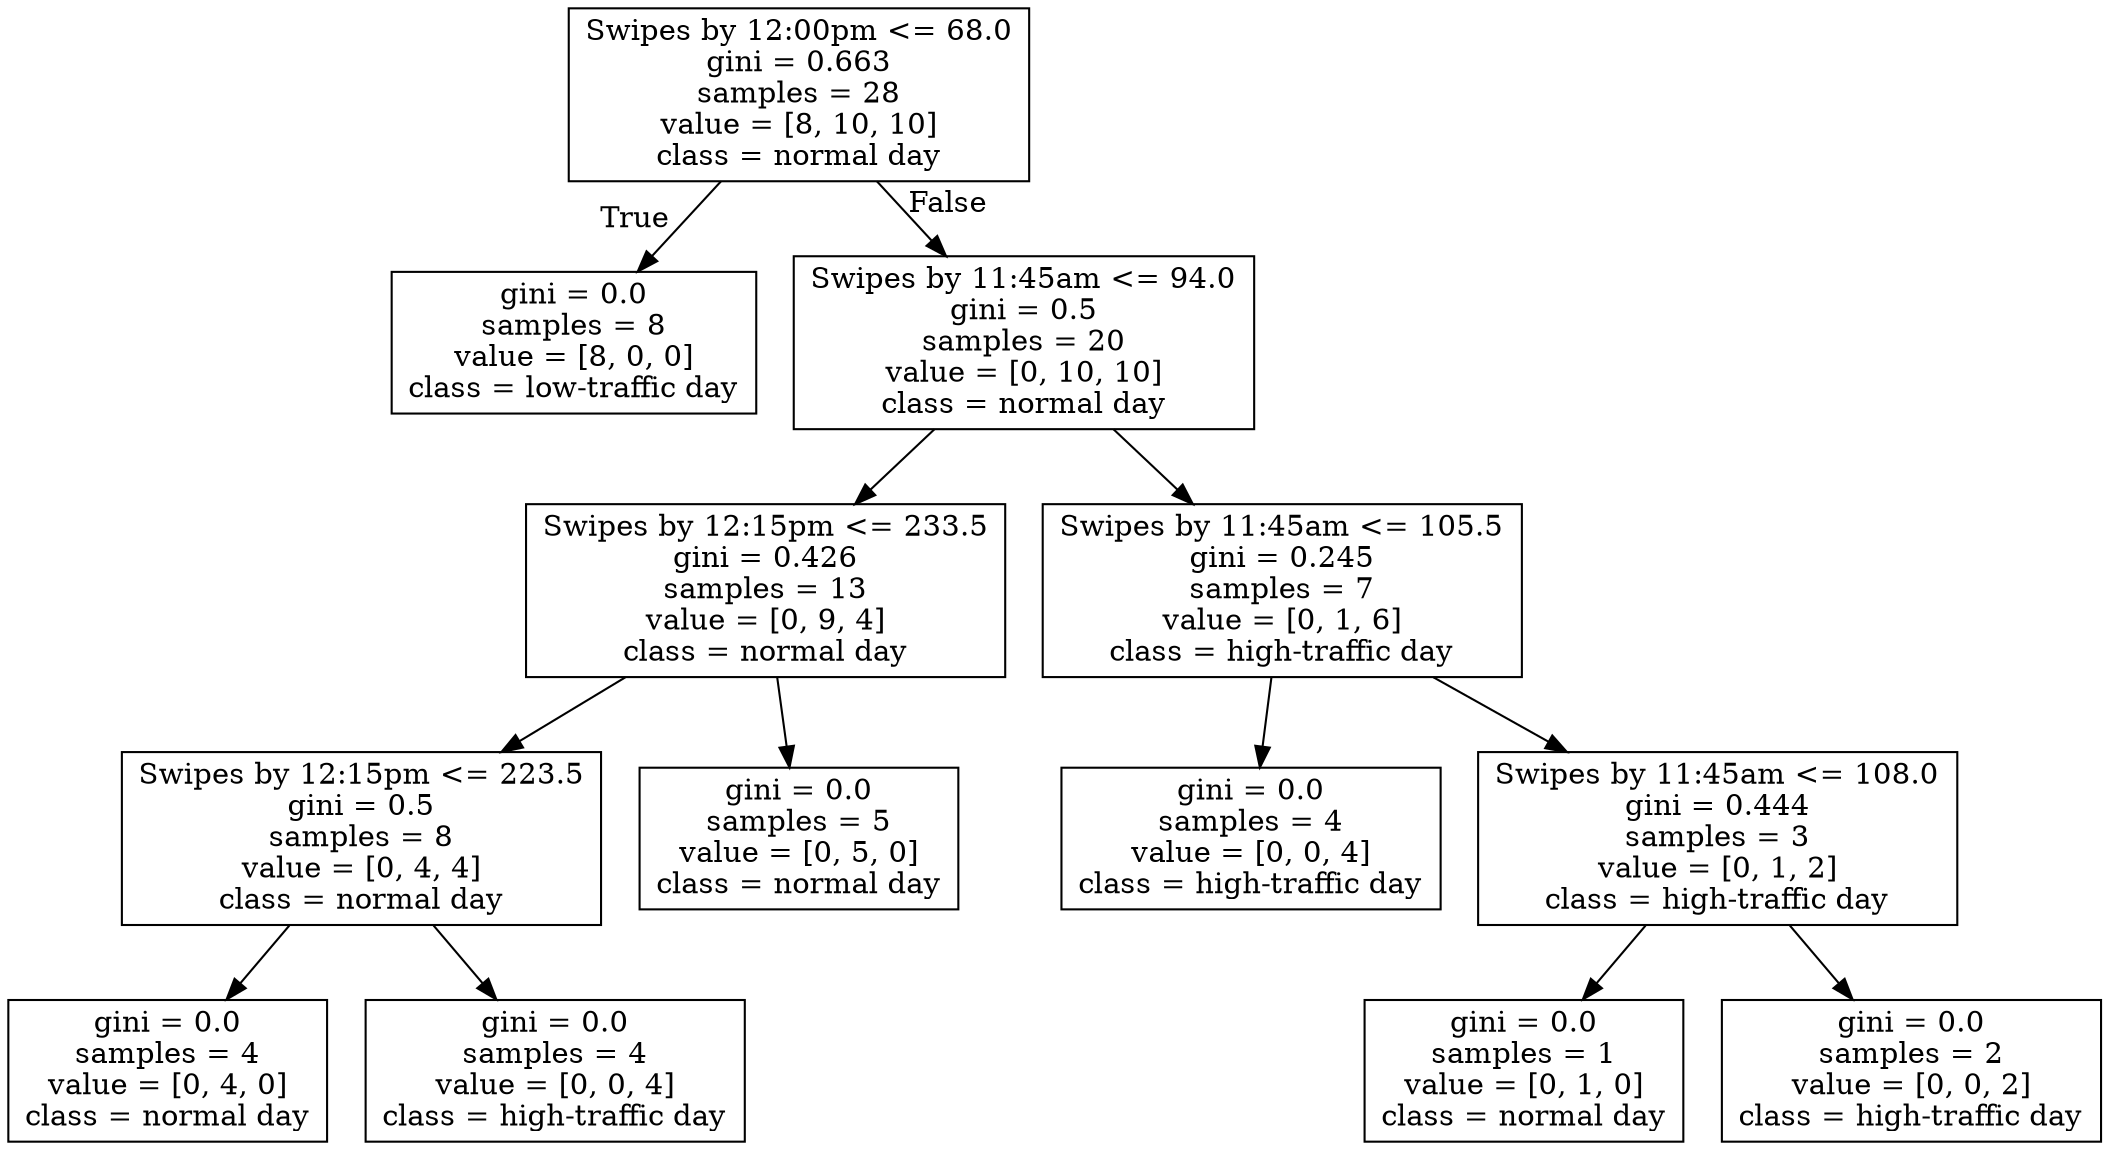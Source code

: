 digraph Tree {
node [shape=box] ;
0 [label="Swipes by 12:00pm <= 68.0\ngini = 0.663\nsamples = 28\nvalue = [8, 10, 10]\nclass = normal day"] ;
1 [label="gini = 0.0\nsamples = 8\nvalue = [8, 0, 0]\nclass = low-traffic day"] ;
0 -> 1 [labeldistance=2.5, labelangle=45, headlabel="True"] ;
2 [label="Swipes by 11:45am <= 94.0\ngini = 0.5\nsamples = 20\nvalue = [0, 10, 10]\nclass = normal day"] ;
0 -> 2 [labeldistance=2.5, labelangle=-45, headlabel="False"] ;
3 [label="Swipes by 12:15pm <= 233.5\ngini = 0.426\nsamples = 13\nvalue = [0, 9, 4]\nclass = normal day"] ;
2 -> 3 ;
4 [label="Swipes by 12:15pm <= 223.5\ngini = 0.5\nsamples = 8\nvalue = [0, 4, 4]\nclass = normal day"] ;
3 -> 4 ;
5 [label="gini = 0.0\nsamples = 4\nvalue = [0, 4, 0]\nclass = normal day"] ;
4 -> 5 ;
6 [label="gini = 0.0\nsamples = 4\nvalue = [0, 0, 4]\nclass = high-traffic day"] ;
4 -> 6 ;
7 [label="gini = 0.0\nsamples = 5\nvalue = [0, 5, 0]\nclass = normal day"] ;
3 -> 7 ;
8 [label="Swipes by 11:45am <= 105.5\ngini = 0.245\nsamples = 7\nvalue = [0, 1, 6]\nclass = high-traffic day"] ;
2 -> 8 ;
9 [label="gini = 0.0\nsamples = 4\nvalue = [0, 0, 4]\nclass = high-traffic day"] ;
8 -> 9 ;
10 [label="Swipes by 11:45am <= 108.0\ngini = 0.444\nsamples = 3\nvalue = [0, 1, 2]\nclass = high-traffic day"] ;
8 -> 10 ;
11 [label="gini = 0.0\nsamples = 1\nvalue = [0, 1, 0]\nclass = normal day"] ;
10 -> 11 ;
12 [label="gini = 0.0\nsamples = 2\nvalue = [0, 0, 2]\nclass = high-traffic day"] ;
10 -> 12 ;
}